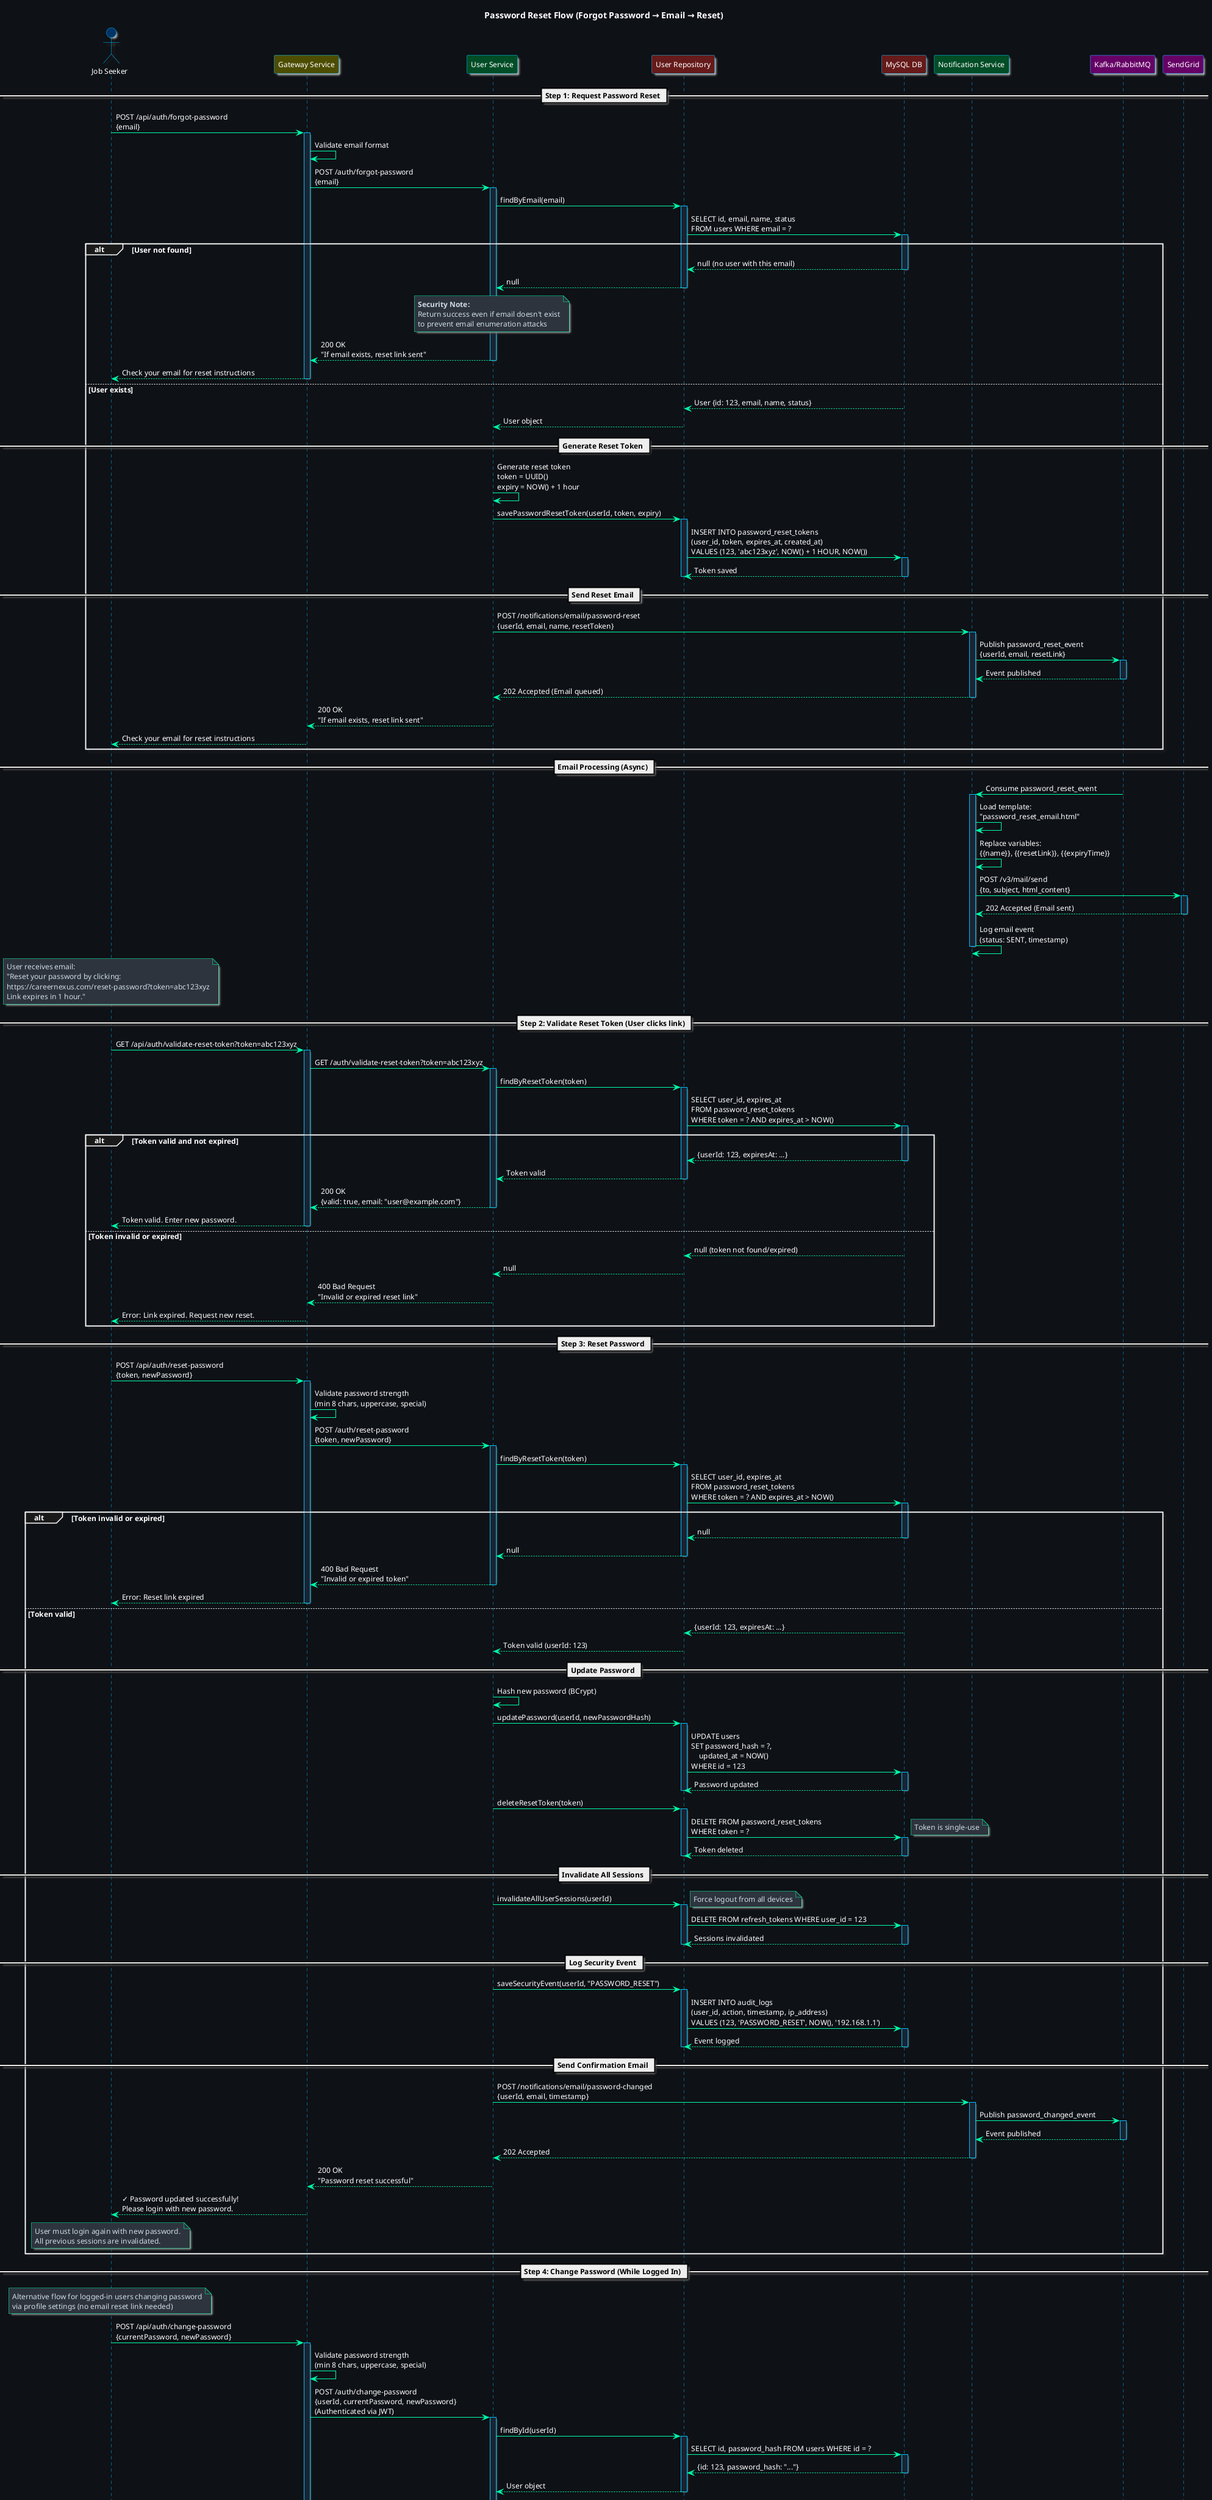 @startuml Password Reset Flow
skinparam backgroundColor #0e1116
skinparam defaultFontName "Segoe UI"
skinparam defaultFontColor #?black:white
skinparam defaultFontSize 12
skinparam shadowing true

skinparam sequence {
    ArrowColor #00ffaa
    ActorBorderColor #00bfff
    ActorBackgroundColor #1a2432
    ActorFontColor #ffffff
    
    ParticipantBorderColor #00bfff
    ParticipantBackgroundColor #1e232b
    ParticipantFontColor #ffffff
    
    LifeLineBorderColor #00bfff
    LifeLineBackgroundColor #1a2432
    
    BoxBorderColor #00bfff
    BoxBackgroundColor #0d1117
    BoxFontColor #ffffff
}

skinparam sequenceGroup {
  BorderColor white
  BackgroundColor #1a1a1a
  FontColor #ffffff
}

skinparam note {
    BackgroundColor #2d343e
    BorderColor #00ffaa
    FontColor #cdd9e5
}

actor "Job Seeker" as User #003366
participant "Gateway Service" as Gateway #4d4d00
participant "User Service" as UserSvc #004d26
participant "User Repository" as UserRepo #661a1a
participant "MySQL DB" as DB #661a1a
participant "Notification Service" as NotifSvc #004d26
participant "Kafka/RabbitMQ" as Queue #660066
participant "SendGrid" as Email #660066

title Password Reset Flow (Forgot Password → Email → Reset)

== Step 1: Request Password Reset ==

User -> Gateway: POST /api/auth/forgot-password\n{email}
activate Gateway

Gateway -> Gateway: Validate email format
Gateway -> UserSvc: POST /auth/forgot-password\n{email}
activate UserSvc

UserSvc -> UserRepo: findByEmail(email)
activate UserRepo
UserRepo -> DB: SELECT id, email, name, status\nFROM users WHERE email = ?
activate DB

alt User not found
    DB --> UserRepo: null (no user with this email)
    deactivate DB
    UserRepo --> UserSvc: null
    deactivate UserRepo
    
    note over UserSvc
    **Security Note:**
    Return success even if email doesn't exist
    to prevent email enumeration attacks
    end note
    
    UserSvc --> Gateway: 200 OK\n"If email exists, reset link sent"
    deactivate UserSvc
    Gateway --> User: Check your email for reset instructions
    deactivate Gateway
    
else User exists
    DB --> UserRepo: User {id: 123, email, name, status}
    deactivate DB
    UserRepo --> UserSvc: User object
    deactivate UserRepo
    
    == Generate Reset Token ==
    
    UserSvc -> UserSvc: Generate reset token\ntoken = UUID()\nexpiry = NOW() + 1 hour
    
    UserSvc -> UserRepo: savePasswordResetToken(userId, token, expiry)
    activate UserRepo
    UserRepo -> DB: INSERT INTO password_reset_tokens\n(user_id, token, expires_at, created_at)\nVALUES (123, 'abc123xyz', NOW() + 1 HOUR, NOW())
    activate DB
    DB --> UserRepo: Token saved
    deactivate DB
    deactivate UserRepo
    
    == Send Reset Email ==
    
    UserSvc -> NotifSvc: POST /notifications/email/password-reset\n{userId, email, name, resetToken}
    activate NotifSvc
    
    NotifSvc -> Queue: Publish password_reset_event\n{userId, email, resetLink}
    activate Queue
    Queue --> NotifSvc: Event published
    deactivate Queue
    
    NotifSvc --> UserSvc: 202 Accepted (Email queued)
    deactivate NotifSvc
    
    UserSvc --> Gateway: 200 OK\n"If email exists, reset link sent"
    deactivate UserSvc
    
    Gateway --> User: Check your email for reset instructions
    deactivate Gateway
end

== Email Processing (Async) ==

Queue -> NotifSvc: Consume password_reset_event
activate NotifSvc

NotifSvc -> NotifSvc: Load template:\n"password_reset_email.html"
NotifSvc -> NotifSvc: Replace variables:\n{{name}}, {{resetLink}}, {{expiryTime}}

NotifSvc -> Email: POST /v3/mail/send\n{to, subject, html_content}
activate Email
Email --> NotifSvc: 202 Accepted (Email sent)
deactivate Email

NotifSvc -> NotifSvc: Log email event\n(status: SENT, timestamp)
deactivate NotifSvc

note over User
User receives email:
"Reset your password by clicking:
https://careernexus.com/reset-password?token=abc123xyz
Link expires in 1 hour."
end note

== Step 2: Validate Reset Token (User clicks link) ==

User -> Gateway: GET /api/auth/validate-reset-token?token=abc123xyz
activate Gateway

Gateway -> UserSvc: GET /auth/validate-reset-token?token=abc123xyz
activate UserSvc

UserSvc -> UserRepo: findByResetToken(token)
activate UserRepo
UserRepo -> DB: SELECT user_id, expires_at\nFROM password_reset_tokens\nWHERE token = ? AND expires_at > NOW()
activate DB

alt Token valid and not expired
    DB --> UserRepo: {userId: 123, expiresAt: ...}
    deactivate DB
    UserRepo --> UserSvc: Token valid
    deactivate UserRepo
    
    UserSvc --> Gateway: 200 OK\n{valid: true, email: "user@example.com"}
    deactivate UserSvc
    Gateway --> User: Token valid. Enter new password.
    deactivate Gateway
    
else Token invalid or expired
    DB --> UserRepo: null (token not found/expired)
    deactivate DB
    UserRepo --> UserSvc: null
    deactivate UserRepo
    
    UserSvc --> Gateway: 400 Bad Request\n"Invalid or expired reset link"
    deactivate UserSvc
    Gateway --> User: Error: Link expired. Request new reset.
    deactivate Gateway
end

== Step 3: Reset Password ==

User -> Gateway: POST /api/auth/reset-password\n{token, newPassword}
activate Gateway

Gateway -> Gateway: Validate password strength\n(min 8 chars, uppercase, special)
Gateway -> UserSvc: POST /auth/reset-password\n{token, newPassword}
activate UserSvc

UserSvc -> UserRepo: findByResetToken(token)
activate UserRepo
UserRepo -> DB: SELECT user_id, expires_at\nFROM password_reset_tokens\nWHERE token = ? AND expires_at > NOW()
activate DB

alt Token invalid or expired
    DB --> UserRepo: null
    deactivate DB
    UserRepo --> UserSvc: null
    deactivate UserRepo
    UserSvc --> Gateway: 400 Bad Request\n"Invalid or expired token"
    deactivate UserSvc
    Gateway --> User: Error: Reset link expired
    deactivate Gateway
    
else Token valid
    DB --> UserRepo: {userId: 123, expiresAt: ...}
    deactivate DB
    UserRepo --> UserSvc: Token valid (userId: 123)
    deactivate UserRepo
    
    == Update Password ==
    
    UserSvc -> UserSvc: Hash new password (BCrypt)
    
    UserSvc -> UserRepo: updatePassword(userId, newPasswordHash)
    activate UserRepo
    UserRepo -> DB: UPDATE users\nSET password_hash = ?,\n    updated_at = NOW()\nWHERE id = 123
    activate DB
    DB --> UserRepo: Password updated
    deactivate DB
    deactivate UserRepo
    
    UserSvc -> UserRepo: deleteResetToken(token)
    activate UserRepo
    UserRepo -> DB: DELETE FROM password_reset_tokens\nWHERE token = ?
    activate DB
    note right: Token is single-use
    DB --> UserRepo: Token deleted
    deactivate DB
    deactivate UserRepo
    
    == Invalidate All Sessions ==
    
    UserSvc -> UserRepo: invalidateAllUserSessions(userId)
    activate UserRepo
    note right: Force logout from all devices
    UserRepo -> DB: DELETE FROM refresh_tokens WHERE user_id = 123
    activate DB
    DB --> UserRepo: Sessions invalidated
    deactivate DB
    deactivate UserRepo
    
    == Log Security Event ==
    
    UserSvc -> UserRepo: saveSecurityEvent(userId, "PASSWORD_RESET")
    activate UserRepo
    UserRepo -> DB: INSERT INTO audit_logs\n(user_id, action, timestamp, ip_address)\nVALUES (123, 'PASSWORD_RESET', NOW(), '192.168.1.1')
    activate DB
    DB --> UserRepo: Event logged
    deactivate DB
    deactivate UserRepo
    
    == Send Confirmation Email ==
    
    UserSvc -> NotifSvc: POST /notifications/email/password-changed\n{userId, email, timestamp}
    activate NotifSvc
    NotifSvc -> Queue: Publish password_changed_event
    activate Queue
    Queue --> NotifSvc: Event published
    deactivate Queue
    NotifSvc --> UserSvc: 202 Accepted
    deactivate NotifSvc
    
    UserSvc --> Gateway: 200 OK\n"Password reset successful"
    deactivate UserSvc
    
    Gateway --> User: ✓ Password updated successfully!\nPlease login with new password.
    deactivate Gateway
    
    note over User
    User must login again with new password.
    All previous sessions are invalidated.
    end note
end

== Step 4: Change Password (While Logged In) ==

note over User
Alternative flow for logged-in users changing password
via profile settings (no email reset link needed)
end note

User -> Gateway: POST /api/auth/change-password\n{currentPassword, newPassword}
activate Gateway

Gateway -> Gateway: Validate password strength\n(min 8 chars, uppercase, special)
Gateway -> UserSvc: POST /auth/change-password\n{userId, currentPassword, newPassword}\n(Authenticated via JWT)
activate UserSvc

UserSvc -> UserRepo: findById(userId)
activate UserRepo
UserRepo -> DB: SELECT id, password_hash FROM users WHERE id = ?
activate DB
DB --> UserRepo: {id: 123, password_hash: "..."}
deactivate DB
UserRepo --> UserSvc: User object
deactivate UserRepo

alt Current password invalid
    UserSvc --> Gateway: 401 Unauthorized\n"Current password incorrect"
    deactivate UserSvc
    Gateway --> User: Error: Incorrect current password
    deactivate Gateway
else Password verified
    == Update Password ==
    UserSvc -> UserSvc: Hash new password (BCrypt)
    UserSvc -> UserRepo: updatePassword(userId, newPasswordHash)
    activate UserRepo
    UserRepo -> DB: UPDATE users\nSET password_hash = ?,\nupdated_at = NOW()\nWHERE id = 123
    activate DB
    DB --> UserRepo: Password updated
    deactivate DB
    deactivate UserRepo

    == Invalidate All Sessions ==
    UserSvc -> UserRepo: invalidateAllUserSessions(userId)
    activate UserRepo
    note right: Force logout from all devices
    UserRepo -> DB: DELETE FROM refresh_tokens WHERE user_id = 123
    activate DB
    DB --> UserRepo: Sessions invalidated
    deactivate DB
    deactivate UserRepo

    == Log Security Event ==
    UserSvc -> UserRepo: saveSecurityEvent(userId, "PASSWORD_CHANGED")
    activate UserRepo
    UserRepo -> DB: INSERT INTO audit_logs\n(user_id, action, timestamp, ip_address)\nVALUES (123, 'PASSWORD_CHANGED', NOW(), '192.168.1.1')
    activate DB
    DB --> UserRepo: Event logged
    deactivate DB
    deactivate UserRepo

    == Send Confirmation Email ==
    UserSvc -> NotifSvc: POST /notifications/email/password-changed\n{userId, email, timestamp}
    activate NotifSvc
    NotifSvc -> Queue: Publish password_changed_event
    activate Queue
    Queue --> NotifSvc: Event published
    deactivate Queue
    NotifSvc --> UserSvc: 202 Accepted
    deactivate NotifSvc

    UserSvc --> Gateway: 200 OK\n"Password changed successfully"
    deactivate UserSvc
    Gateway --> User: ✓ Password updated successfully!\nPlease login again with new password.
    deactivate Gateway

    note over User
    All active sessions are invalidated.
    User must re-login with new password.
    end note
end

note over User, Email
**Security Measures:**
1. Reset token expires in 1 hour
2. Token is single-use (deleted after reset)
3. Only one active reset token per user
4. All sessions invalidated after password change
5. Confirmation email sent after successful reset
6. Password strength validation enforced
7. No email enumeration (always return success)
8. All events logged in audit_logs table
end note

@enduml